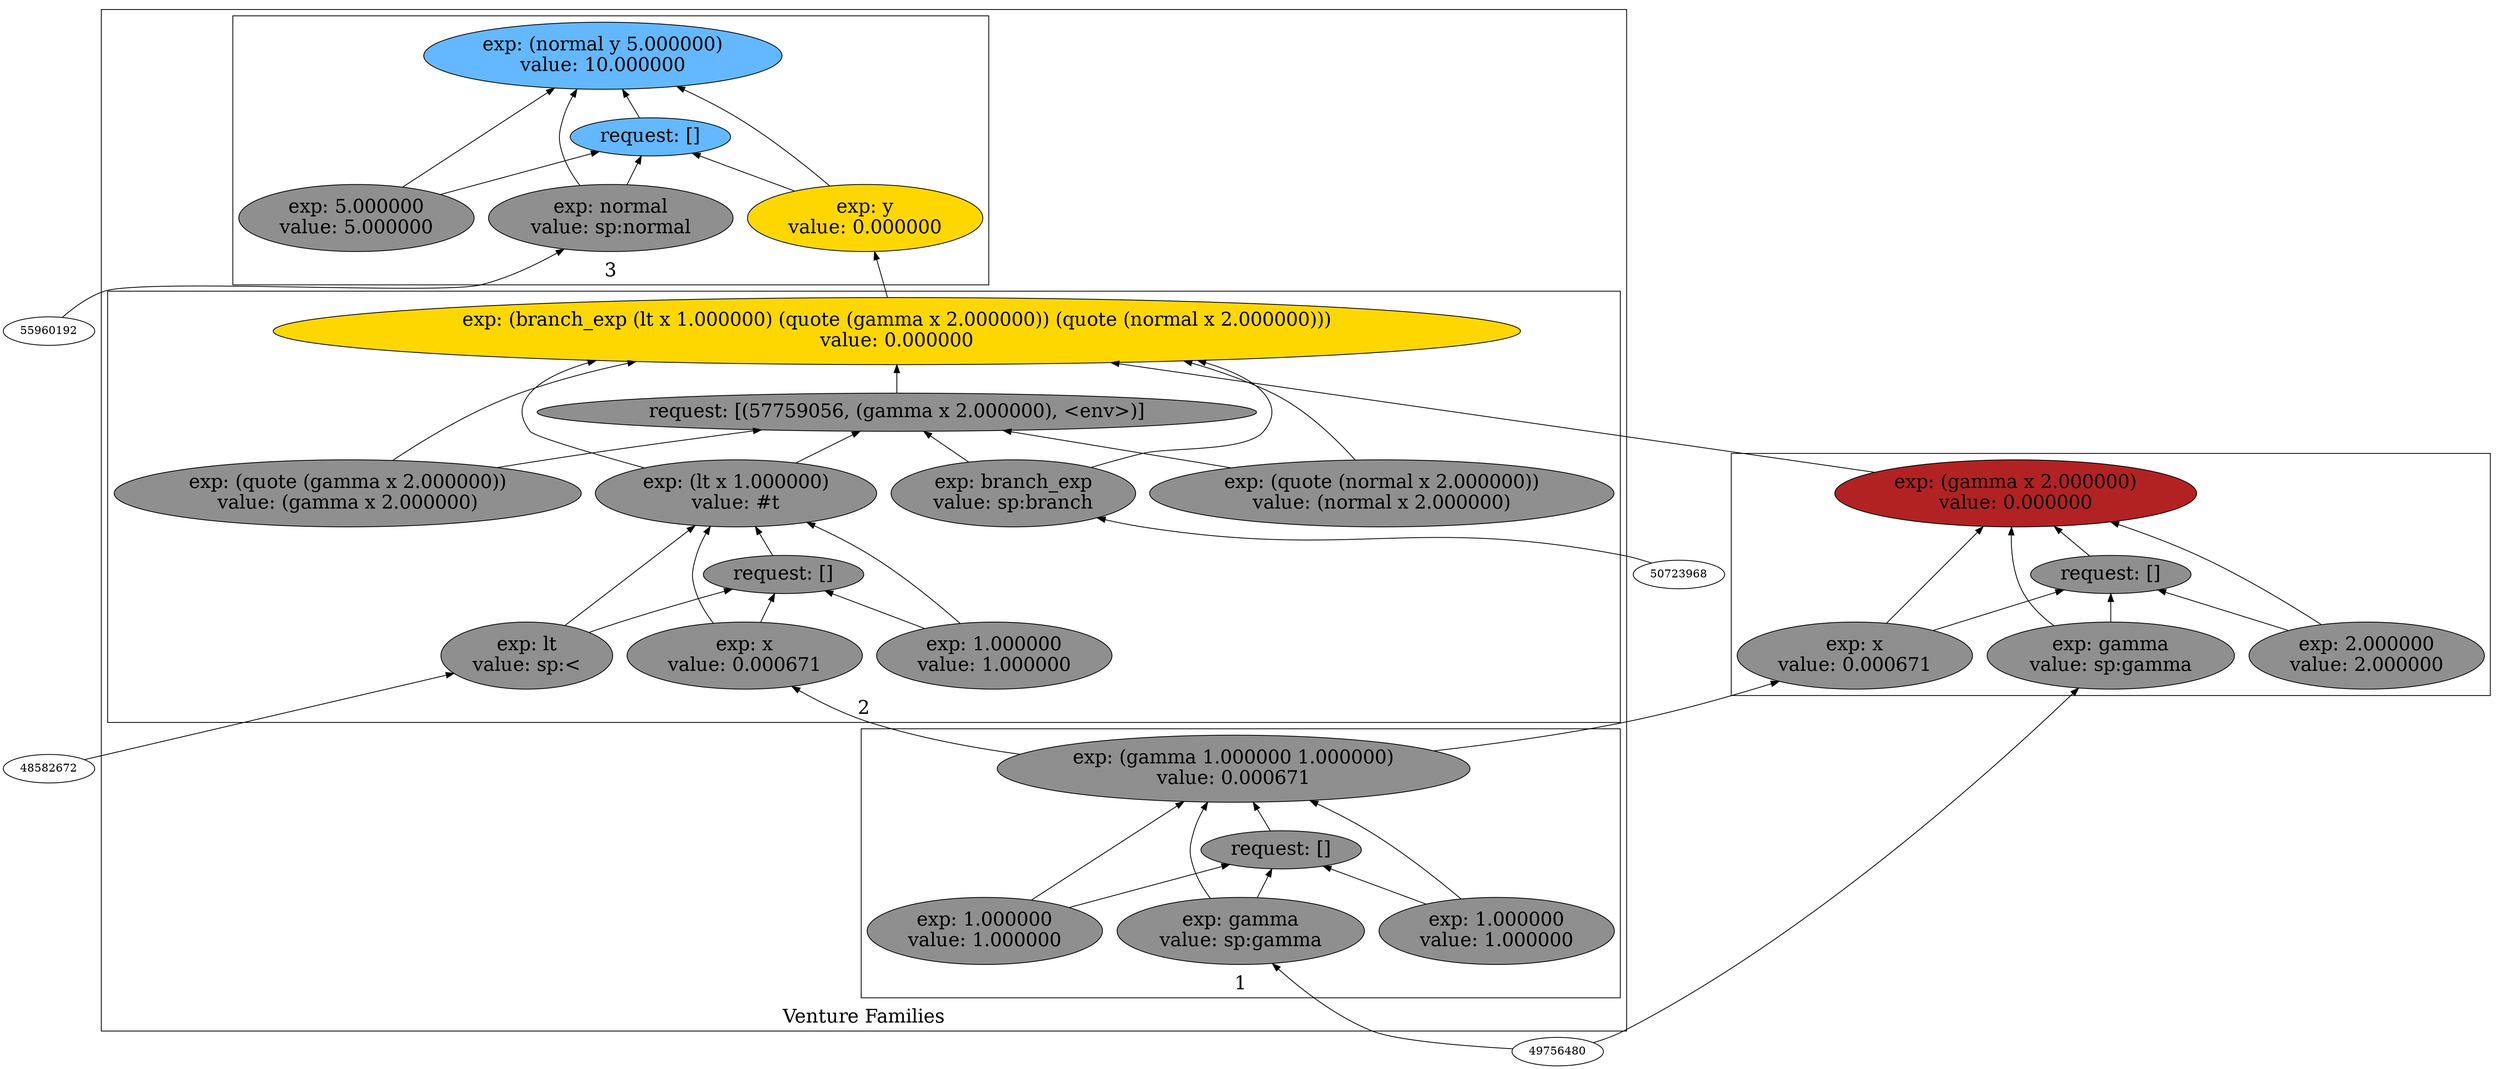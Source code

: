 digraph {
rankdir=BT
fontsize=24
subgraph cluster1 {
label="Venture Families"
subgraph cluster2 {
label="1"
"58182000"["fillcolor"="grey56" "fontsize"="24" "label"="exp: (gamma 1.000000 1.000000)\nvalue: 0.000671" "shape"="ellipse" "style"="filled" ]
"57820576"["fillcolor"="grey56" "fontsize"="24" "label"="request: []" "shape"="ellipse" "style"="filled" ]
"56189504"["fillcolor"="grey56" "fontsize"="24" "label"="exp: gamma\nvalue: sp:gamma" "shape"="ellipse" "style"="filled" ]
"56908640"["fillcolor"="grey56" "fontsize"="24" "label"="exp: 1.000000\nvalue: 1.000000" "shape"="ellipse" "style"="filled" ]
"57045648"["fillcolor"="grey56" "fontsize"="24" "label"="exp: 1.000000\nvalue: 1.000000" "shape"="ellipse" "style"="filled" ]
}

subgraph cluster3 {
label="2"
"58525680"["fillcolor"="gold" "fontsize"="24" "label"="exp: (branch_exp (lt x 1.000000) (quote (gamma x 2.000000)) (quote (normal x 2.000000)))\nvalue: 0.000000" "shape"="ellipse" "style"="filled" ]
"57759056"["fillcolor"="grey56" "fontsize"="24" "label"="request: [(57759056, (gamma x 2.000000), <env>)]" "shape"="ellipse" "style"="filled" ]
"57083392"["fillcolor"="grey56" "fontsize"="24" "label"="exp: branch_exp\nvalue: sp:branch" "shape"="ellipse" "style"="filled" ]
"57534240"["fillcolor"="grey56" "fontsize"="24" "label"="exp: (lt x 1.000000)\nvalue: #t" "shape"="ellipse" "style"="filled" ]
"57499296"["fillcolor"="grey56" "fontsize"="24" "label"="request: []" "shape"="ellipse" "style"="filled" ]
"56365488"["fillcolor"="grey56" "fontsize"="24" "label"="exp: lt\nvalue: sp:<" "shape"="ellipse" "style"="filled" ]
"56497664"["fillcolor"="grey56" "fontsize"="24" "label"="exp: x\nvalue: 0.000671" "shape"="ellipse" "style"="filled" ]
"56100400"["fillcolor"="grey56" "fontsize"="24" "label"="exp: 1.000000\nvalue: 1.000000" "shape"="ellipse" "style"="filled" ]
"56301184"["fillcolor"="grey56" "fontsize"="24" "label"="exp: (quote (gamma x 2.000000))\nvalue: (gamma x 2.000000)" "shape"="ellipse" "style"="filled" ]
"56184528"["fillcolor"="grey56" "fontsize"="24" "label"="exp: (quote (normal x 2.000000))\nvalue: (normal x 2.000000)" "shape"="ellipse" "style"="filled" ]
}

subgraph cluster4 {
label="3"
"56266672"["fillcolor"="steelblue1" "fontsize"="24" "label"="exp: (normal y 5.000000)\nvalue: 10.000000" "shape"="ellipse" "style"="filled" ]
"58535664"["fillcolor"="steelblue1" "fontsize"="24" "label"="request: []" "shape"="ellipse" "style"="filled" ]
"56981728"["fillcolor"="grey56" "fontsize"="24" "label"="exp: normal\nvalue: sp:normal" "shape"="ellipse" "style"="filled" ]
"57032928"["fillcolor"="gold" "fontsize"="24" "label"="exp: y\nvalue: 0.000000" "shape"="ellipse" "style"="filled" ]
"57069104"["fillcolor"="grey56" "fontsize"="24" "label"="exp: 5.000000\nvalue: 5.000000" "shape"="ellipse" "style"="filled" ]
}

}

subgraph cluster5 {
label=""
"56538592"["fillcolor"="firebrick" "fontsize"="24" "label"="exp: (gamma x 2.000000)\nvalue: 0.000000" "shape"="ellipse" "style"="filled" ]
"56348048"["fillcolor"="grey56" "fontsize"="24" "label"="request: []" "shape"="ellipse" "style"="filled" ]
"56072400"["fillcolor"="grey56" "fontsize"="24" "label"="exp: gamma\nvalue: sp:gamma" "shape"="ellipse" "style"="filled" ]
"56858176"["fillcolor"="grey56" "fontsize"="24" "label"="exp: x\nvalue: 0.000671" "shape"="ellipse" "style"="filled" ]
"56894352"["fillcolor"="grey56" "fontsize"="24" "label"="exp: 2.000000\nvalue: 2.000000" "shape"="ellipse" "style"="filled" ]
}

"56981728" -> "56266672"["arrowhead"="normal" "color"="black" "style"="solid" ]
"56981728" -> "58535664"["arrowhead"="normal" "color"="black" "style"="solid" ]
"55960192" -> "56981728"["arrowhead"="normal" "color"="black" "style"="solid" ]
"57032928" -> "56266672"["arrowhead"="normal" "color"="black" "style"="solid" ]
"57032928" -> "58535664"["arrowhead"="normal" "color"="black" "style"="solid" ]
"58525680" -> "57032928"["arrowhead"="normal" "color"="black" "style"="solid" ]
"57069104" -> "56266672"["arrowhead"="normal" "color"="black" "style"="solid" ]
"57069104" -> "58535664"["arrowhead"="normal" "color"="black" "style"="solid" ]
"58535664" -> "56266672"["arrowhead"="normal" "color"="black" "style"="solid" ]
"56072400" -> "56538592"["arrowhead"="normal" "color"="black" "style"="solid" ]
"56072400" -> "56348048"["arrowhead"="normal" "color"="black" "style"="solid" ]
"49756480" -> "56072400"["arrowhead"="normal" "color"="black" "style"="solid" ]
"56858176" -> "56538592"["arrowhead"="normal" "color"="black" "style"="solid" ]
"56858176" -> "56348048"["arrowhead"="normal" "color"="black" "style"="solid" ]
"58182000" -> "56858176"["arrowhead"="normal" "color"="black" "style"="solid" ]
"56894352" -> "56538592"["arrowhead"="normal" "color"="black" "style"="solid" ]
"56894352" -> "56348048"["arrowhead"="normal" "color"="black" "style"="solid" ]
"56348048" -> "56538592"["arrowhead"="normal" "color"="black" "style"="solid" ]
"56189504" -> "58182000"["arrowhead"="normal" "color"="black" "style"="solid" ]
"56189504" -> "57820576"["arrowhead"="normal" "color"="black" "style"="solid" ]
"49756480" -> "56189504"["arrowhead"="normal" "color"="black" "style"="solid" ]
"56908640" -> "58182000"["arrowhead"="normal" "color"="black" "style"="solid" ]
"56908640" -> "57820576"["arrowhead"="normal" "color"="black" "style"="solid" ]
"57045648" -> "58182000"["arrowhead"="normal" "color"="black" "style"="solid" ]
"57045648" -> "57820576"["arrowhead"="normal" "color"="black" "style"="solid" ]
"57820576" -> "58182000"["arrowhead"="normal" "color"="black" "style"="solid" ]
"57083392" -> "58525680"["arrowhead"="normal" "color"="black" "style"="solid" ]
"57083392" -> "57759056"["arrowhead"="normal" "color"="black" "style"="solid" ]
"50723968" -> "57083392"["arrowhead"="normal" "color"="black" "style"="solid" ]
"57534240" -> "58525680"["arrowhead"="normal" "color"="black" "style"="solid" ]
"57534240" -> "57759056"["arrowhead"="normal" "color"="black" "style"="solid" ]
"56365488" -> "57534240"["arrowhead"="normal" "color"="black" "style"="solid" ]
"56365488" -> "57499296"["arrowhead"="normal" "color"="black" "style"="solid" ]
"48582672" -> "56365488"["arrowhead"="normal" "color"="black" "style"="solid" ]
"56497664" -> "57534240"["arrowhead"="normal" "color"="black" "style"="solid" ]
"56497664" -> "57499296"["arrowhead"="normal" "color"="black" "style"="solid" ]
"58182000" -> "56497664"["arrowhead"="normal" "color"="black" "style"="solid" ]
"56100400" -> "57534240"["arrowhead"="normal" "color"="black" "style"="solid" ]
"56100400" -> "57499296"["arrowhead"="normal" "color"="black" "style"="solid" ]
"57499296" -> "57534240"["arrowhead"="normal" "color"="black" "style"="solid" ]
"56301184" -> "58525680"["arrowhead"="normal" "color"="black" "style"="solid" ]
"56301184" -> "57759056"["arrowhead"="normal" "color"="black" "style"="solid" ]
"56184528" -> "58525680"["arrowhead"="normal" "color"="black" "style"="solid" ]
"56184528" -> "57759056"["arrowhead"="normal" "color"="black" "style"="solid" ]
"57759056" -> "58525680"["arrowhead"="normal" "color"="black" "style"="solid" ]
"56538592" -> "58525680"["arrowhead"="normal" "color"="black" "style"="solid" ]

}